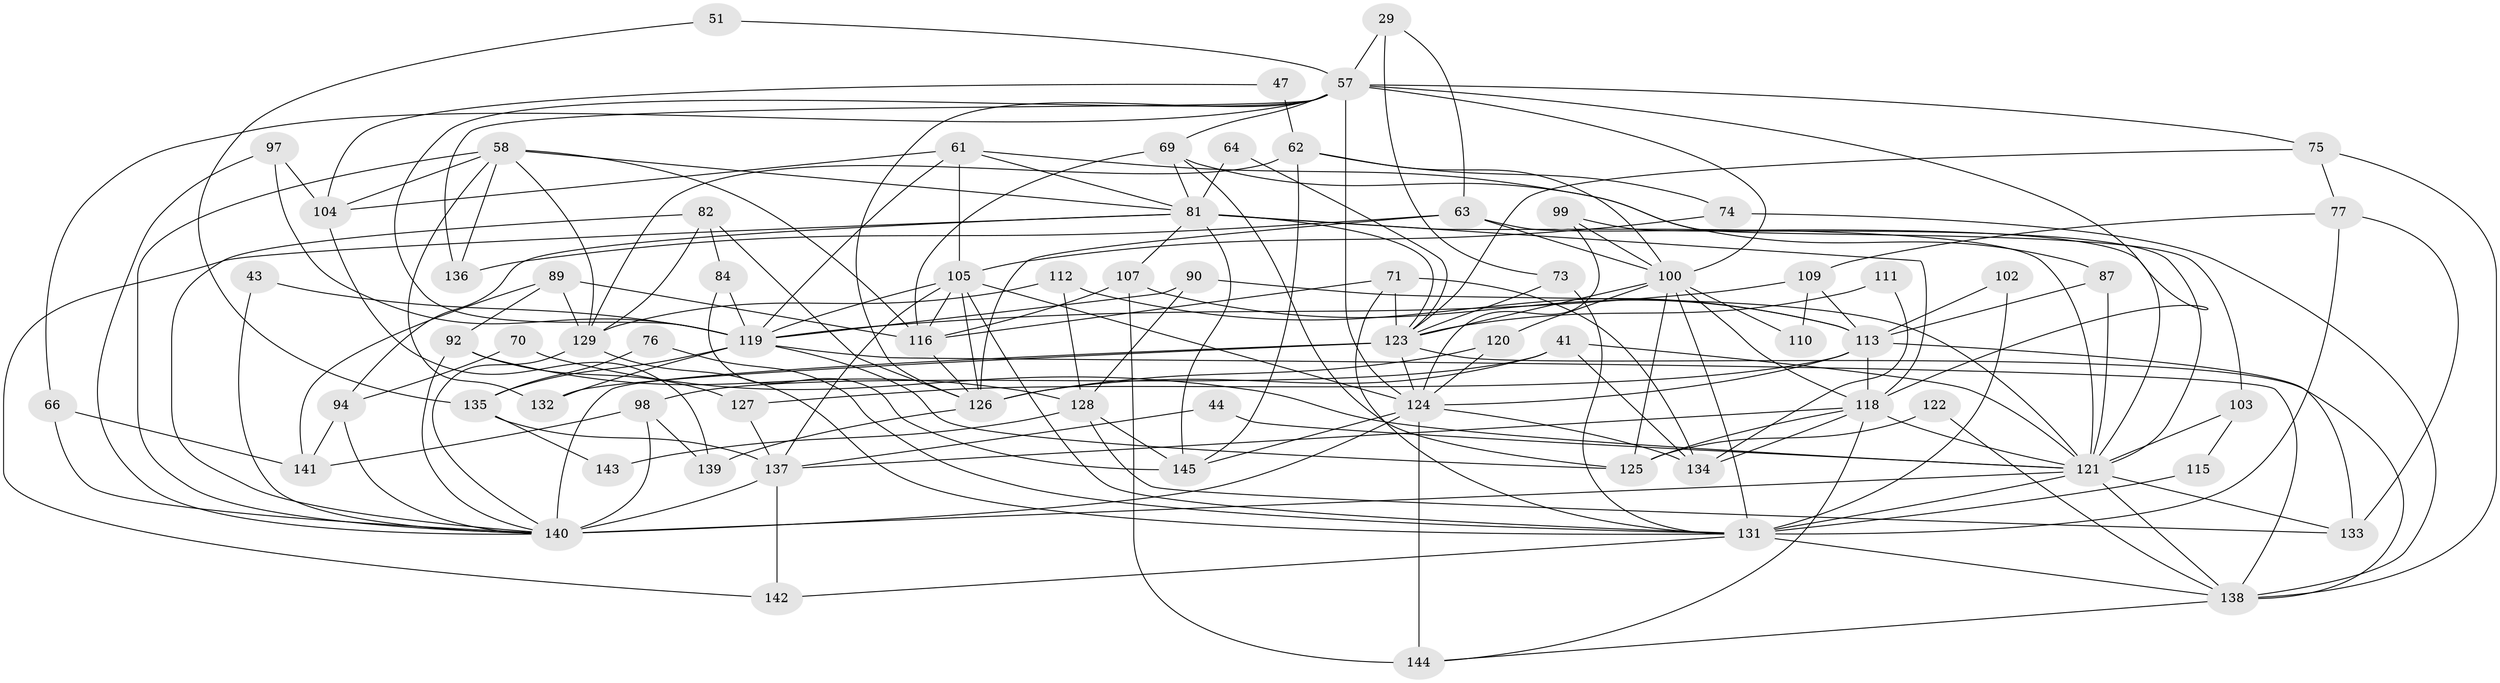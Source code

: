 // original degree distribution, {5: 0.15172413793103448, 6: 0.11724137931034483, 3: 0.2689655172413793, 4: 0.2827586206896552, 7: 0.013793103448275862, 2: 0.13793103448275862, 9: 0.006896551724137931, 8: 0.020689655172413793}
// Generated by graph-tools (version 1.1) at 2025/52/03/04/25 21:52:19]
// undirected, 72 vertices, 179 edges
graph export_dot {
graph [start="1"]
  node [color=gray90,style=filled];
  29;
  41 [super="+38"];
  43;
  44;
  47;
  51;
  57 [super="+23"];
  58 [super="+52"];
  61;
  62 [super="+60"];
  63 [super="+54"];
  64;
  66;
  69 [super="+9"];
  70;
  71;
  73;
  74 [super="+3"];
  75;
  76;
  77;
  81 [super="+78+80+55+79"];
  82;
  84;
  87;
  89;
  90;
  92;
  94;
  97 [super="+56"];
  98;
  99 [super="+21"];
  100 [super="+32+20"];
  102 [super="+50"];
  103;
  104 [super="+40"];
  105 [super="+4"];
  107;
  109;
  110;
  111;
  112;
  113 [super="+31"];
  115;
  116 [super="+28+96"];
  118 [super="+114"];
  119 [super="+7+26+106"];
  120 [super="+85"];
  121 [super="+14+45+49"];
  122;
  123 [super="+34+72"];
  124 [super="+16+93+108"];
  125 [super="+67"];
  126 [super="+37+95"];
  127;
  128 [super="+117"];
  129 [super="+1+30"];
  131 [super="+27+130"];
  132;
  133;
  134;
  135;
  136;
  137 [super="+15"];
  138 [super="+53+88"];
  139;
  140 [super="+22+59"];
  141 [super="+5"];
  142;
  143;
  144 [super="+48+33"];
  145;
  29 -- 57 [weight=2];
  29 -- 63;
  29 -- 73;
  41 -- 121 [weight=2];
  41 -- 134 [weight=2];
  41 -- 98;
  41 -- 126;
  43 -- 140;
  43 -- 119;
  44 -- 137;
  44 -- 121;
  47 -- 62 [weight=2];
  47 -- 104;
  51 -- 135;
  51 -- 57;
  57 -- 66;
  57 -- 136;
  57 -- 75;
  57 -- 119;
  57 -- 124 [weight=2];
  57 -- 100 [weight=2];
  57 -- 126;
  57 -- 69;
  57 -- 118;
  58 -- 132;
  58 -- 104 [weight=2];
  58 -- 116;
  58 -- 136;
  58 -- 140;
  58 -- 81;
  58 -- 129;
  61 -- 81;
  61 -- 103;
  61 -- 105;
  61 -- 119;
  61 -- 104;
  62 -- 145 [weight=2];
  62 -- 74;
  62 -- 100 [weight=2];
  62 -- 129;
  63 -- 136;
  63 -- 121;
  63 -- 100;
  63 -- 126;
  64 -- 123;
  64 -- 81;
  66 -- 141;
  66 -- 140;
  69 -- 87;
  69 -- 125;
  69 -- 81 [weight=2];
  69 -- 116 [weight=2];
  70 -- 121;
  70 -- 94;
  71 -- 134;
  71 -- 131;
  71 -- 123;
  71 -- 116;
  73 -- 131;
  73 -- 123;
  74 -- 105;
  74 -- 138;
  75 -- 123;
  75 -- 77;
  75 -- 138;
  76 -- 135;
  76 -- 131;
  77 -- 109;
  77 -- 133;
  77 -- 131;
  81 -- 123;
  81 -- 121 [weight=3];
  81 -- 118;
  81 -- 94;
  81 -- 145 [weight=2];
  81 -- 107;
  81 -- 142;
  82 -- 84;
  82 -- 140;
  82 -- 126;
  82 -- 129;
  84 -- 145;
  84 -- 119 [weight=2];
  87 -- 121;
  87 -- 113;
  89 -- 92;
  89 -- 141;
  89 -- 129;
  89 -- 116;
  90 -- 121;
  90 -- 119;
  90 -- 128;
  92 -- 127;
  92 -- 128;
  92 -- 140;
  94 -- 141;
  94 -- 140;
  97 -- 140;
  97 -- 119;
  97 -- 104;
  98 -- 139;
  98 -- 141 [weight=2];
  98 -- 140;
  99 -- 121;
  99 -- 124;
  99 -- 100;
  100 -- 110;
  100 -- 125 [weight=2];
  100 -- 131;
  100 -- 120;
  100 -- 123 [weight=2];
  100 -- 118;
  102 -- 113;
  102 -- 131 [weight=2];
  103 -- 115;
  103 -- 121;
  104 -- 139;
  105 -- 116;
  105 -- 124 [weight=2];
  105 -- 137;
  105 -- 119;
  105 -- 131 [weight=2];
  105 -- 126 [weight=3];
  107 -- 144 [weight=2];
  107 -- 113;
  107 -- 116;
  109 -- 110;
  109 -- 119;
  109 -- 113;
  111 -- 134;
  111 -- 123;
  112 -- 128;
  112 -- 113;
  112 -- 129;
  113 -- 133;
  113 -- 127;
  113 -- 124;
  113 -- 118;
  115 -- 131;
  116 -- 126;
  118 -- 134;
  118 -- 121 [weight=3];
  118 -- 125;
  118 -- 144;
  118 -- 137;
  119 -- 125 [weight=2];
  119 -- 132;
  119 -- 135 [weight=2];
  119 -- 138 [weight=2];
  120 -- 126;
  120 -- 124;
  121 -- 133;
  121 -- 138;
  121 -- 140 [weight=2];
  121 -- 131;
  122 -- 125;
  122 -- 138;
  123 -- 140 [weight=2];
  123 -- 132;
  123 -- 124;
  123 -- 138;
  124 -- 144 [weight=2];
  124 -- 134;
  124 -- 145;
  124 -- 140;
  126 -- 139;
  127 -- 137;
  128 -- 145 [weight=2];
  128 -- 143;
  128 -- 133;
  129 -- 140;
  129 -- 131;
  131 -- 142;
  131 -- 138 [weight=2];
  135 -- 137;
  135 -- 143;
  137 -- 142;
  137 -- 140 [weight=3];
  138 -- 144;
}
